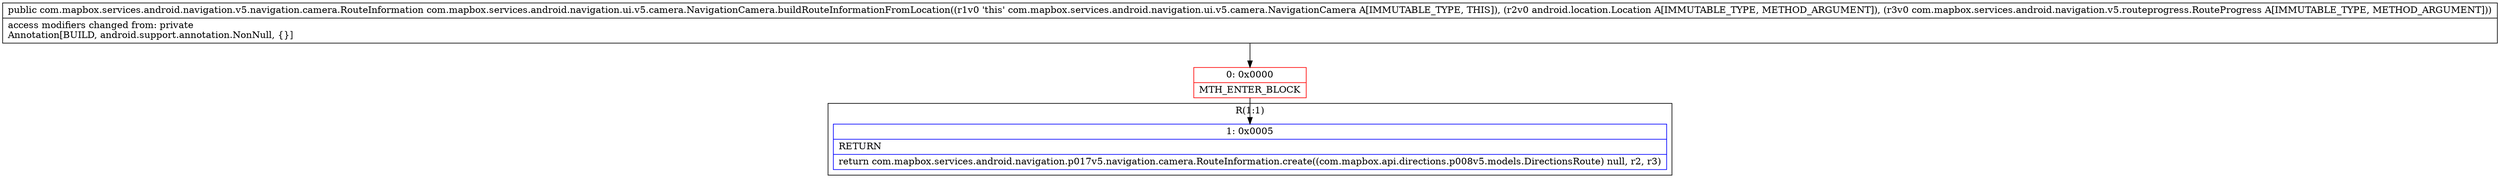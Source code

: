 digraph "CFG forcom.mapbox.services.android.navigation.ui.v5.camera.NavigationCamera.buildRouteInformationFromLocation(Landroid\/location\/Location;Lcom\/mapbox\/services\/android\/navigation\/v5\/routeprogress\/RouteProgress;)Lcom\/mapbox\/services\/android\/navigation\/v5\/navigation\/camera\/RouteInformation;" {
subgraph cluster_Region_887232641 {
label = "R(1:1)";
node [shape=record,color=blue];
Node_1 [shape=record,label="{1\:\ 0x0005|RETURN\l|return com.mapbox.services.android.navigation.p017v5.navigation.camera.RouteInformation.create((com.mapbox.api.directions.p008v5.models.DirectionsRoute) null, r2, r3)\l}"];
}
Node_0 [shape=record,color=red,label="{0\:\ 0x0000|MTH_ENTER_BLOCK\l}"];
MethodNode[shape=record,label="{public com.mapbox.services.android.navigation.v5.navigation.camera.RouteInformation com.mapbox.services.android.navigation.ui.v5.camera.NavigationCamera.buildRouteInformationFromLocation((r1v0 'this' com.mapbox.services.android.navigation.ui.v5.camera.NavigationCamera A[IMMUTABLE_TYPE, THIS]), (r2v0 android.location.Location A[IMMUTABLE_TYPE, METHOD_ARGUMENT]), (r3v0 com.mapbox.services.android.navigation.v5.routeprogress.RouteProgress A[IMMUTABLE_TYPE, METHOD_ARGUMENT]))  | access modifiers changed from: private\lAnnotation[BUILD, android.support.annotation.NonNull, \{\}]\l}"];
MethodNode -> Node_0;
Node_0 -> Node_1;
}

